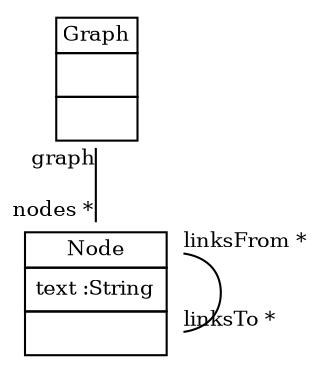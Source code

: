 
 digraph ClassDiagram {
    node [shape = none, fontsize = 10]; 
    edge [fontsize = 10];
    
    
    _Graph [label=<<table border='0' cellborder='1' cellspacing='0'> <tr> <td>Graph</td> </tr> <tr><td><table border='0' cellborder='0' cellspacing='0'> <tr><td> </td></tr> </table></td></tr> <tr><td><table border='0' cellborder='0' cellspacing='0'> <tr><td> </td></tr> </table></td></tr> </table>>];
    _Node [label=<<table border='0' cellborder='1' cellspacing='0'> <tr> <td>Node</td> </tr> <tr><td><table border='0' cellborder='0' cellspacing='0'> <tr><td align='left'>text :String</td></tr>  </table></td></tr> <tr><td><table border='0' cellborder='0' cellspacing='0'> <tr><td> </td></tr> </table></td></tr> </table>>];
    
    
    
    _Graph -> _Node [headlabel = "nodes *" taillabel = "graph" arrowhead = "none" ];
    _Node -> _Node [headlabel = "linksTo *" taillabel = "linksFrom *" arrowhead = "none" ];
}

